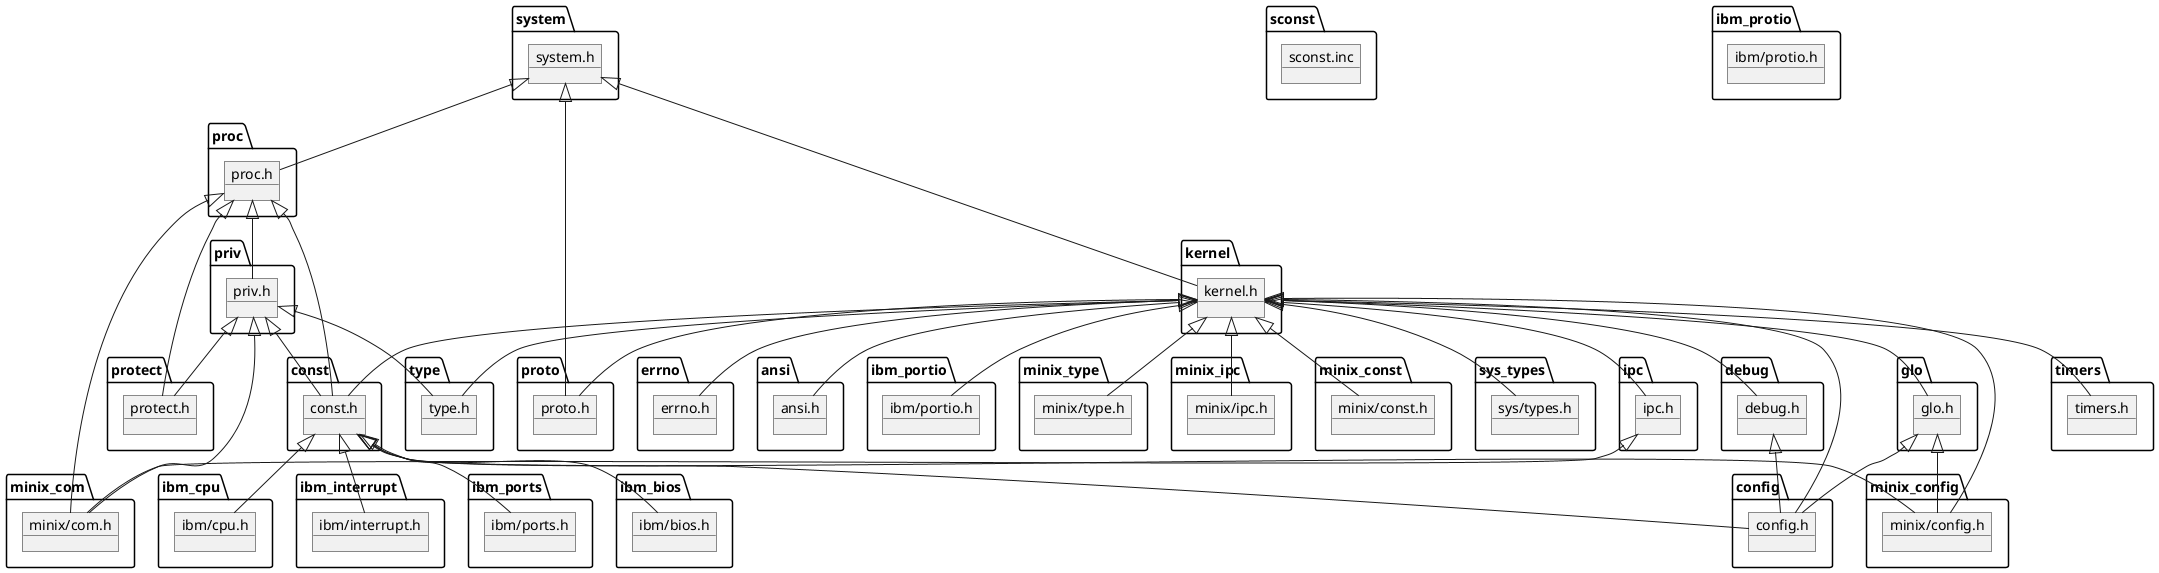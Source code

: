 @startuml
object config.h
object const.h
object debug.h
object glo.h
object ipc.h
object kernel.h
object priv.h
object proc.h
object protect.h
object proto.h
object sconst.inc
object system.h
object type.h
object timers.h
object errno.h
object ansi.h
object "ibm/protio.h" as ibm_protio.h
object "ibm/interrupt.h" as ibm_interrupt.h
object "ibm/ports.h" as ibm_ports.h
object "ibm/bios.h" as ibm_bios.h
object "ibm/cpu.h" as ibm_cpu.h
object "ibm/portio.h" as ibm_portio.h
object "minix/com.h" as minix_com.h
object "minix/config.h" as minix_config.h
object "minix/type.h" as minix_type.h
object "minix/ipc.h" as minix_ipc.h
object "minix/const.h" as minix_const.h
object "sys/types.h" as sys_types.h

const.h <|-- ibm_interrupt.h
const.h <|-- ibm_ports.h
const.h <|-- ibm_bios.h
const.h <|-- ibm_cpu.h
const.h <|-- minix_config.h
const.h <|-- config.h
debug.h <|-- config.h
glo.h <|-- minix_config.h
glo.h <|-- config.h
ipc.h <|-- minix_com.h
kernel.h <|-- minix_config.h
kernel.h <|-- ansi.h
kernel.h <|-- sys_types.h
kernel.h <|-- minix_const.h
kernel.h <|-- minix_type.h
kernel.h <|-- minix_ipc.h
kernel.h <|-- timers.h
kernel.h <|-- errno.h
kernel.h <|-- ibm_portio.h
kernel.h <|-- config.h
kernel.h <|-- const.h
kernel.h <|-- type.h
kernel.h <|-- proto.h
kernel.h <|-- glo.h
kernel.h <|-- ipc.h
kernel.h <|-- debug.h
priv.h <|-- minix_com.h
priv.h <|-- protect.h
priv.h <|-- const.h
priv.h <|-- type.h
proc.h <|-- minix_com.h
proc.h <|-- protect.h
proc.h <|-- const.h
proc.h <|-- priv.h
system.h <|-- kernel.h
system.h <|-- proto.h
system.h <|-- proc.h
@enduml
